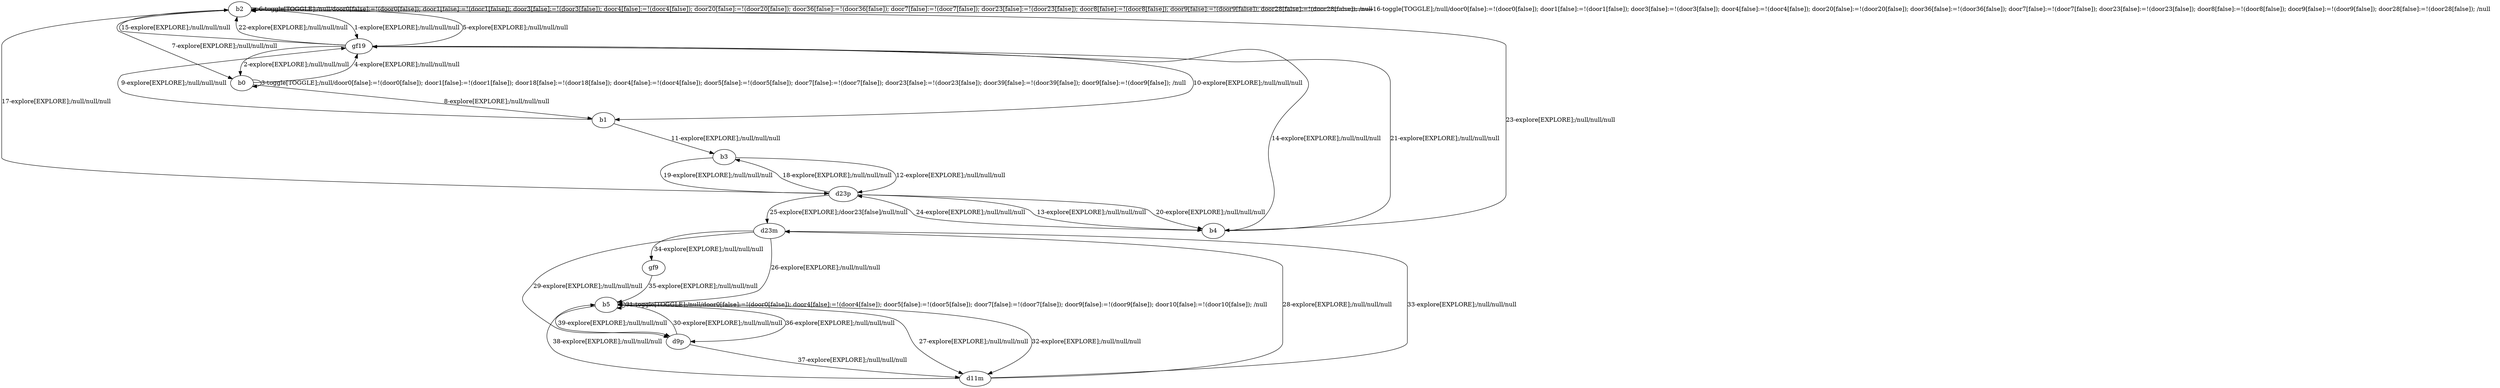 # Total number of goals covered by this test: 1
# b5 --> b5

digraph g {
"b2" -> "gf19" [label = "1-explore[EXPLORE];/null/null/null"];
"gf19" -> "b0" [label = "2-explore[EXPLORE];/null/null/null"];
"b0" -> "b0" [label = "3-toggle[TOGGLE];/null/door0[false]:=!(door0[false]); door1[false]:=!(door1[false]); door18[false]:=!(door18[false]); door4[false]:=!(door4[false]); door5[false]:=!(door5[false]); door7[false]:=!(door7[false]); door23[false]:=!(door23[false]); door39[false]:=!(door39[false]); door9[false]:=!(door9[false]); /null"];
"b0" -> "gf19" [label = "4-explore[EXPLORE];/null/null/null"];
"gf19" -> "b2" [label = "5-explore[EXPLORE];/null/null/null"];
"b2" -> "b2" [label = "6-toggle[TOGGLE];/null/door0[false]:=!(door0[false]); door1[false]:=!(door1[false]); door3[false]:=!(door3[false]); door4[false]:=!(door4[false]); door20[false]:=!(door20[false]); door36[false]:=!(door36[false]); door7[false]:=!(door7[false]); door23[false]:=!(door23[false]); door8[false]:=!(door8[false]); door9[false]:=!(door9[false]); door28[false]:=!(door28[false]); /null"];
"b2" -> "b0" [label = "7-explore[EXPLORE];/null/null/null"];
"b0" -> "b1" [label = "8-explore[EXPLORE];/null/null/null"];
"b1" -> "gf19" [label = "9-explore[EXPLORE];/null/null/null"];
"gf19" -> "b1" [label = "10-explore[EXPLORE];/null/null/null"];
"b1" -> "b3" [label = "11-explore[EXPLORE];/null/null/null"];
"b3" -> "d23p" [label = "12-explore[EXPLORE];/null/null/null"];
"d23p" -> "b4" [label = "13-explore[EXPLORE];/null/null/null"];
"b4" -> "gf19" [label = "14-explore[EXPLORE];/null/null/null"];
"gf19" -> "b2" [label = "15-explore[EXPLORE];/null/null/null"];
"b2" -> "b2" [label = "16-toggle[TOGGLE];/null/door0[false]:=!(door0[false]); door1[false]:=!(door1[false]); door3[false]:=!(door3[false]); door4[false]:=!(door4[false]); door20[false]:=!(door20[false]); door36[false]:=!(door36[false]); door7[false]:=!(door7[false]); door23[false]:=!(door23[false]); door8[false]:=!(door8[false]); door9[false]:=!(door9[false]); door28[false]:=!(door28[false]); /null"];
"b2" -> "d23p" [label = "17-explore[EXPLORE];/null/null/null"];
"d23p" -> "b3" [label = "18-explore[EXPLORE];/null/null/null"];
"b3" -> "d23p" [label = "19-explore[EXPLORE];/null/null/null"];
"d23p" -> "b4" [label = "20-explore[EXPLORE];/null/null/null"];
"b4" -> "gf19" [label = "21-explore[EXPLORE];/null/null/null"];
"gf19" -> "b2" [label = "22-explore[EXPLORE];/null/null/null"];
"b2" -> "b4" [label = "23-explore[EXPLORE];/null/null/null"];
"b4" -> "d23p" [label = "24-explore[EXPLORE];/null/null/null"];
"d23p" -> "d23m" [label = "25-explore[EXPLORE];/door23[false]/null/null"];
"d23m" -> "b5" [label = "26-explore[EXPLORE];/null/null/null"];
"b5" -> "d11m" [label = "27-explore[EXPLORE];/null/null/null"];
"d11m" -> "d23m" [label = "28-explore[EXPLORE];/null/null/null"];
"d23m" -> "d9p" [label = "29-explore[EXPLORE];/null/null/null"];
"d9p" -> "b5" [label = "30-explore[EXPLORE];/null/null/null"];
"b5" -> "b5" [label = "31-toggle[TOGGLE];/null/door0[false]:=!(door0[false]); door4[false]:=!(door4[false]); door5[false]:=!(door5[false]); door7[false]:=!(door7[false]); door9[false]:=!(door9[false]); door10[false]:=!(door10[false]); /null"];
"b5" -> "d11m" [label = "32-explore[EXPLORE];/null/null/null"];
"d11m" -> "d23m" [label = "33-explore[EXPLORE];/null/null/null"];
"d23m" -> "gf9" [label = "34-explore[EXPLORE];/null/null/null"];
"gf9" -> "b5" [label = "35-explore[EXPLORE];/null/null/null"];
"b5" -> "d9p" [label = "36-explore[EXPLORE];/null/null/null"];
"d9p" -> "d11m" [label = "37-explore[EXPLORE];/null/null/null"];
"d11m" -> "b5" [label = "38-explore[EXPLORE];/null/null/null"];
"b5" -> "d9p" [label = "39-explore[EXPLORE];/null/null/null"];
}